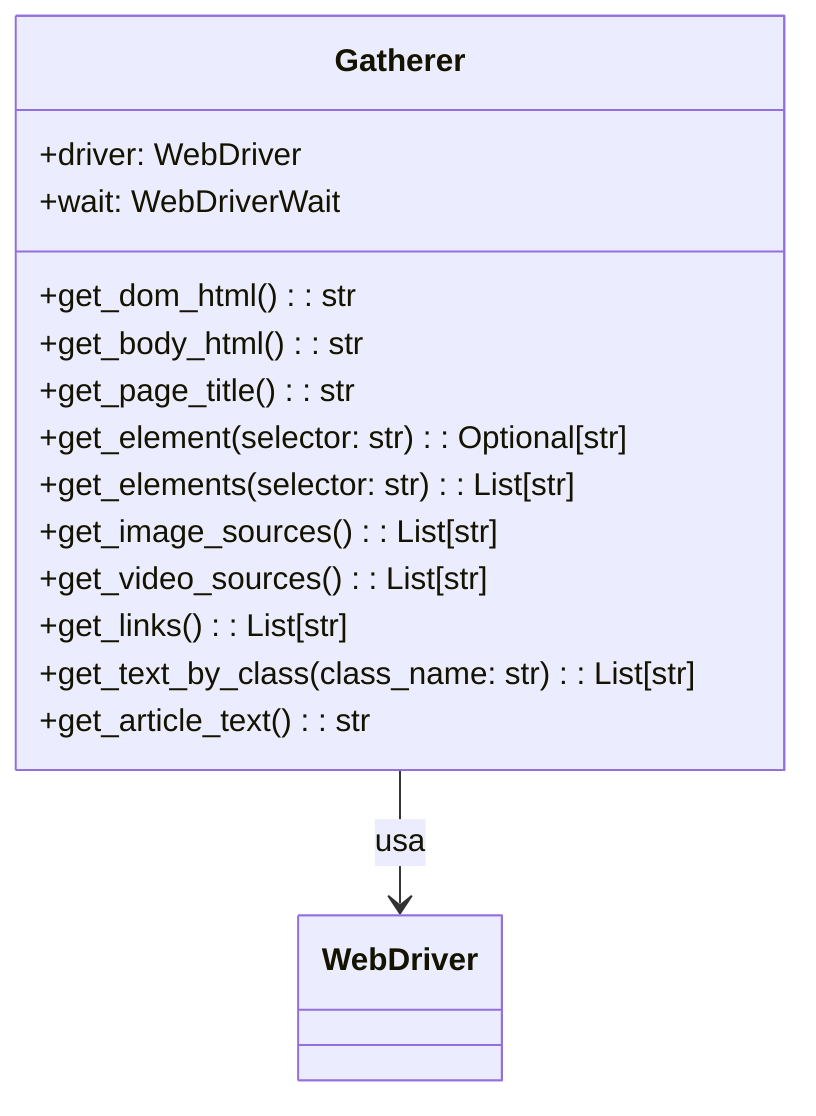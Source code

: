 classDiagram
    class Gatherer {
        +driver: WebDriver
        +wait: WebDriverWait
        +get_dom_html(): str
        +get_body_html(): str
        +get_page_title(): str
        +get_element(selector: str): Optional[str]
        +get_elements(selector: str): List[str]
        +get_image_sources(): List[str]
        +get_video_sources(): List[str]
        +get_links(): List[str]
        +get_text_by_class(class_name: str): List[str]
        +get_article_text(): str
    }

    Gatherer --> WebDriver : usa